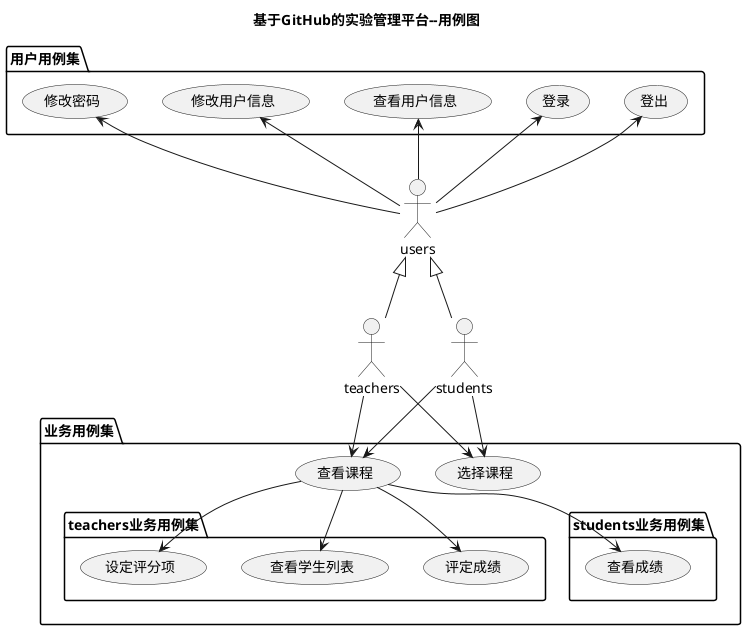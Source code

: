 @startuml
title 基于GitHub的实验管理平台--用例图
actor users
actor teachers
actor students
users <|-- teachers
users <|-- students

package 用户用例集{
users -up-> (修改密码)
users -up-> (修改用户信息)
users -up-> (查看用户信息)
users -up-> (登录)
users -up-> (登出)
}
package 业务用例集{
teachers --> (选择课程)
students --> (选择课程)
teachers -down-> (查看课程)
package teachers业务用例集{
(查看课程) -down-> (设定评分项)
(查看课程)-down-> (评定成绩)
(查看课程) -down-> (查看学生列表)
}
package students业务用例集{
students -down-> (查看课程)
(查看课程) --> (查看成绩)
}
}
@enduml